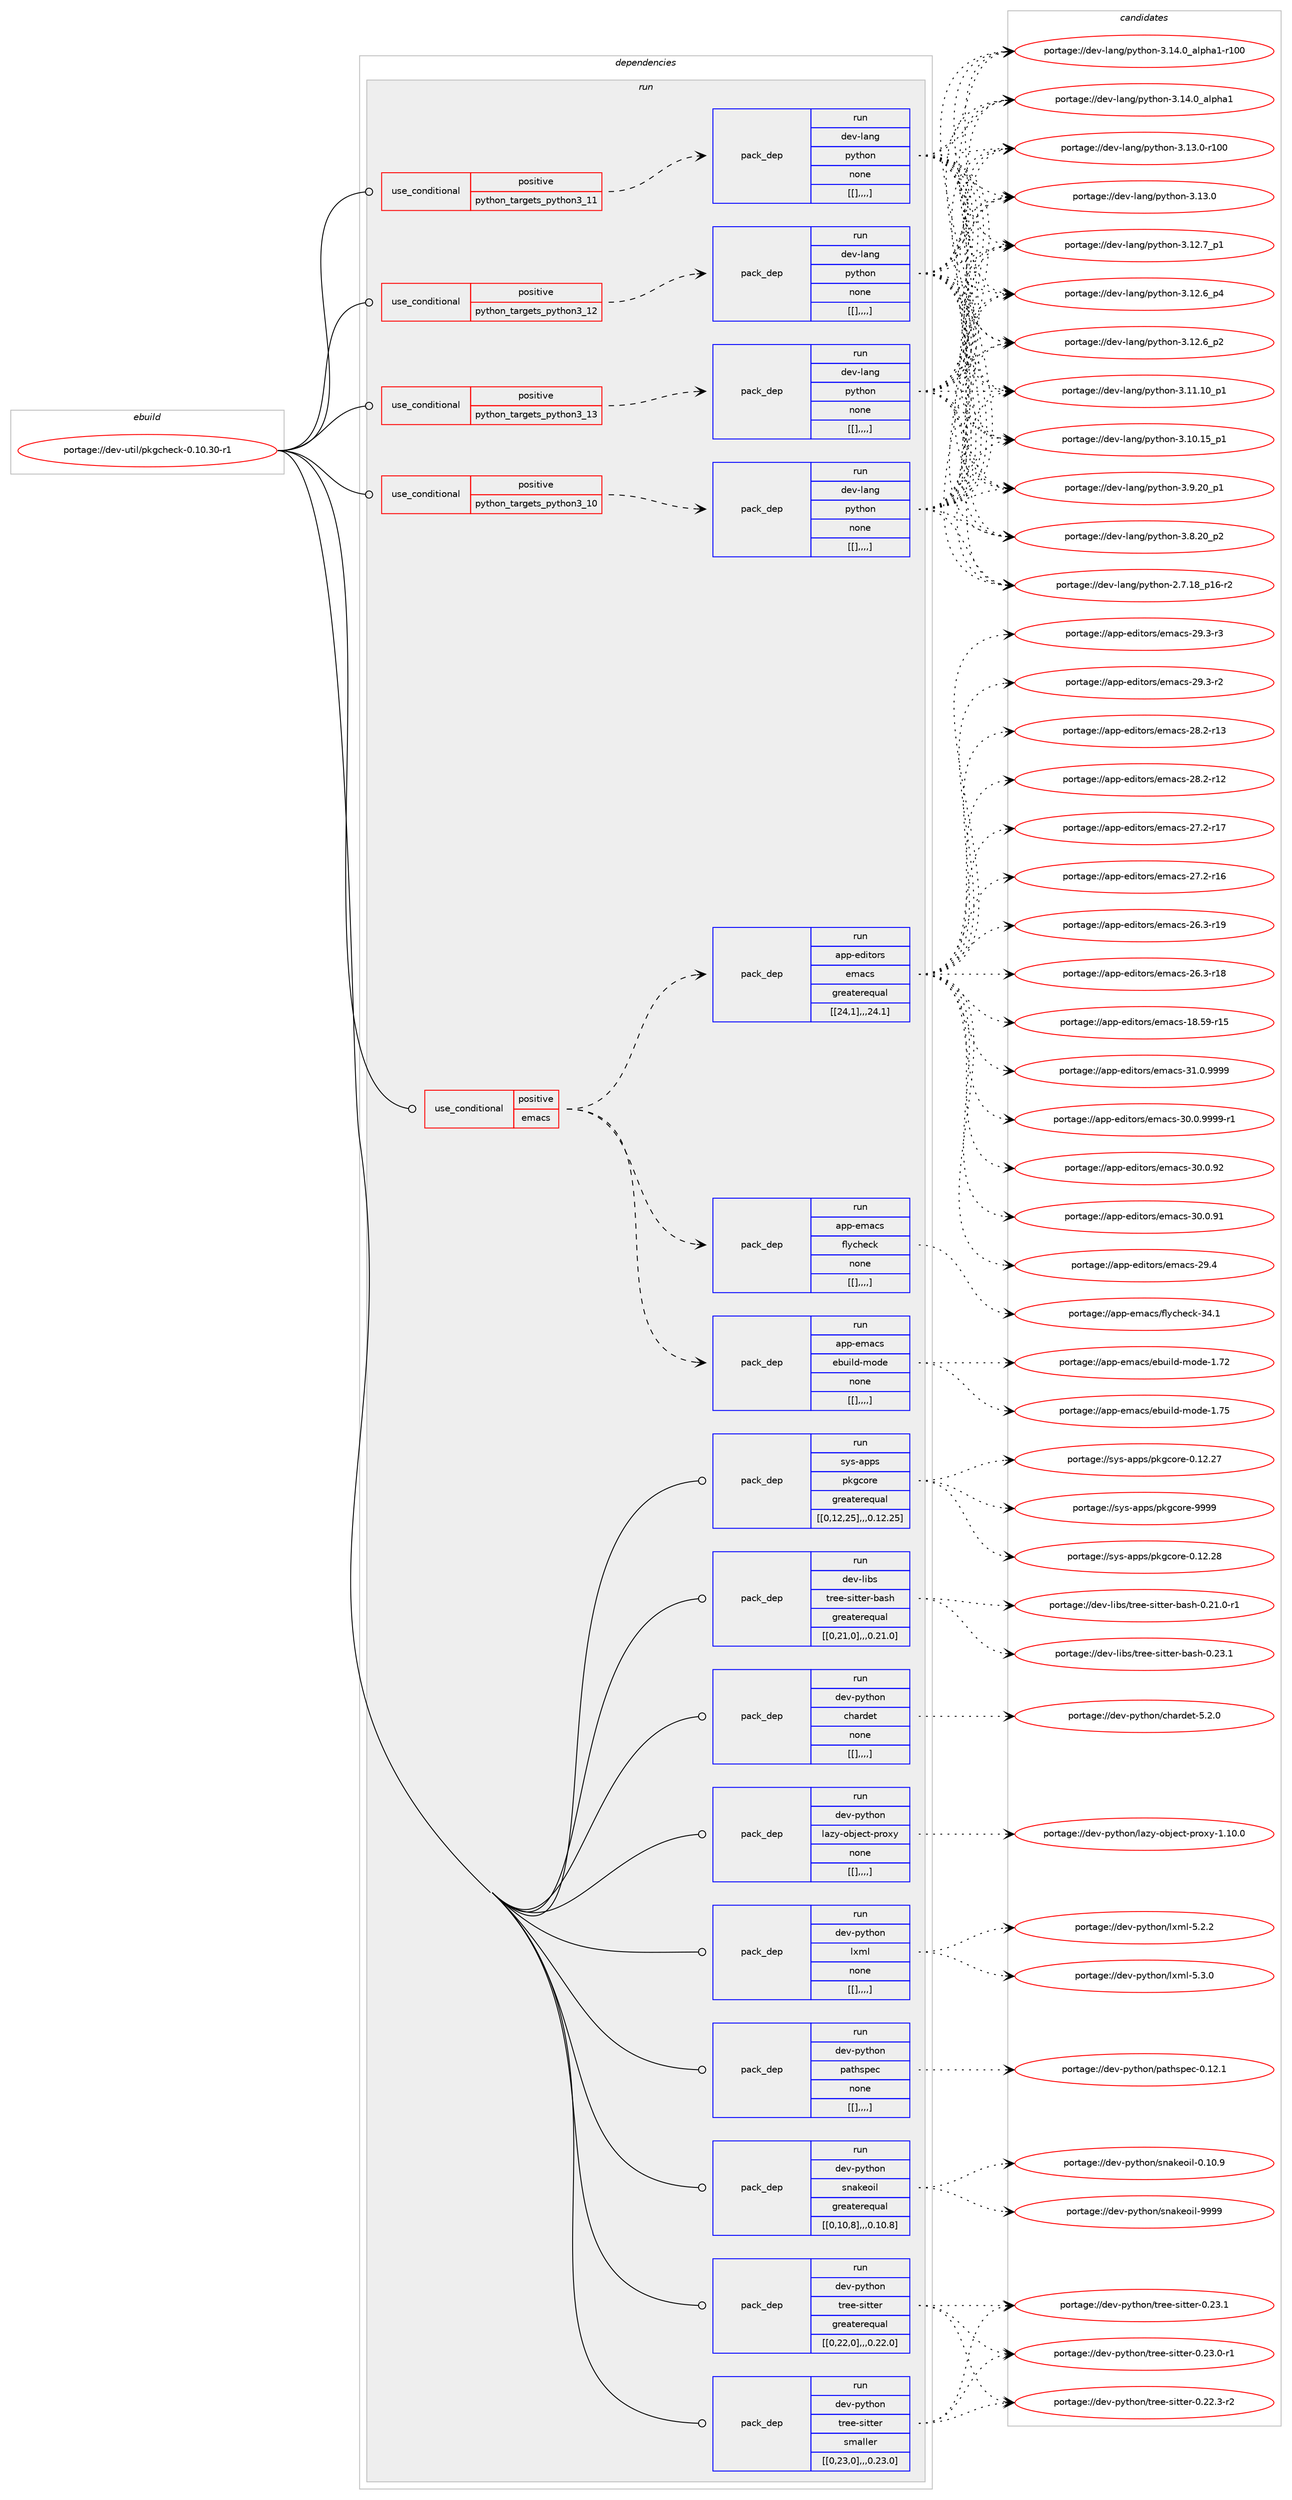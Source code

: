 digraph prolog {

# *************
# Graph options
# *************

newrank=true;
concentrate=true;
compound=true;
graph [rankdir=LR,fontname=Helvetica,fontsize=10,ranksep=1.5];#, ranksep=2.5, nodesep=0.2];
edge  [arrowhead=vee];
node  [fontname=Helvetica,fontsize=10];

# **********
# The ebuild
# **********

subgraph cluster_leftcol {
color=gray;
label=<<i>ebuild</i>>;
id [label="portage://dev-util/pkgcheck-0.10.30-r1", color=red, width=4, href="../dev-util/pkgcheck-0.10.30-r1.svg"];
}

# ****************
# The dependencies
# ****************

subgraph cluster_midcol {
color=gray;
label=<<i>dependencies</i>>;
subgraph cluster_compile {
fillcolor="#eeeeee";
style=filled;
label=<<i>compile</i>>;
}
subgraph cluster_compileandrun {
fillcolor="#eeeeee";
style=filled;
label=<<i>compile and run</i>>;
}
subgraph cluster_run {
fillcolor="#eeeeee";
style=filled;
label=<<i>run</i>>;
subgraph cond65976 {
dependency229790 [label=<<TABLE BORDER="0" CELLBORDER="1" CELLSPACING="0" CELLPADDING="4"><TR><TD ROWSPAN="3" CELLPADDING="10">use_conditional</TD></TR><TR><TD>positive</TD></TR><TR><TD>emacs</TD></TR></TABLE>>, shape=none, color=red];
subgraph pack162281 {
dependency229810 [label=<<TABLE BORDER="0" CELLBORDER="1" CELLSPACING="0" CELLPADDING="4" WIDTH="220"><TR><TD ROWSPAN="6" CELLPADDING="30">pack_dep</TD></TR><TR><TD WIDTH="110">run</TD></TR><TR><TD>app-editors</TD></TR><TR><TD>emacs</TD></TR><TR><TD>greaterequal</TD></TR><TR><TD>[[24,1],,,24.1]</TD></TR></TABLE>>, shape=none, color=blue];
}
dependency229790:e -> dependency229810:w [weight=20,style="dashed",arrowhead="vee"];
subgraph pack162341 {
dependency229873 [label=<<TABLE BORDER="0" CELLBORDER="1" CELLSPACING="0" CELLPADDING="4" WIDTH="220"><TR><TD ROWSPAN="6" CELLPADDING="30">pack_dep</TD></TR><TR><TD WIDTH="110">run</TD></TR><TR><TD>app-emacs</TD></TR><TR><TD>ebuild-mode</TD></TR><TR><TD>none</TD></TR><TR><TD>[[],,,,]</TD></TR></TABLE>>, shape=none, color=blue];
}
dependency229790:e -> dependency229873:w [weight=20,style="dashed",arrowhead="vee"];
subgraph pack162366 {
dependency229915 [label=<<TABLE BORDER="0" CELLBORDER="1" CELLSPACING="0" CELLPADDING="4" WIDTH="220"><TR><TD ROWSPAN="6" CELLPADDING="30">pack_dep</TD></TR><TR><TD WIDTH="110">run</TD></TR><TR><TD>app-emacs</TD></TR><TR><TD>flycheck</TD></TR><TR><TD>none</TD></TR><TR><TD>[[],,,,]</TD></TR></TABLE>>, shape=none, color=blue];
}
dependency229790:e -> dependency229915:w [weight=20,style="dashed",arrowhead="vee"];
}
id:e -> dependency229790:w [weight=20,style="solid",arrowhead="odot"];
subgraph cond66018 {
dependency229930 [label=<<TABLE BORDER="0" CELLBORDER="1" CELLSPACING="0" CELLPADDING="4"><TR><TD ROWSPAN="3" CELLPADDING="10">use_conditional</TD></TR><TR><TD>positive</TD></TR><TR><TD>python_targets_python3_10</TD></TR></TABLE>>, shape=none, color=red];
subgraph pack162376 {
dependency229965 [label=<<TABLE BORDER="0" CELLBORDER="1" CELLSPACING="0" CELLPADDING="4" WIDTH="220"><TR><TD ROWSPAN="6" CELLPADDING="30">pack_dep</TD></TR><TR><TD WIDTH="110">run</TD></TR><TR><TD>dev-lang</TD></TR><TR><TD>python</TD></TR><TR><TD>none</TD></TR><TR><TD>[[],,,,]</TD></TR></TABLE>>, shape=none, color=blue];
}
dependency229930:e -> dependency229965:w [weight=20,style="dashed",arrowhead="vee"];
}
id:e -> dependency229930:w [weight=20,style="solid",arrowhead="odot"];
subgraph cond66048 {
dependency230059 [label=<<TABLE BORDER="0" CELLBORDER="1" CELLSPACING="0" CELLPADDING="4"><TR><TD ROWSPAN="3" CELLPADDING="10">use_conditional</TD></TR><TR><TD>positive</TD></TR><TR><TD>python_targets_python3_11</TD></TR></TABLE>>, shape=none, color=red];
subgraph pack162466 {
dependency230088 [label=<<TABLE BORDER="0" CELLBORDER="1" CELLSPACING="0" CELLPADDING="4" WIDTH="220"><TR><TD ROWSPAN="6" CELLPADDING="30">pack_dep</TD></TR><TR><TD WIDTH="110">run</TD></TR><TR><TD>dev-lang</TD></TR><TR><TD>python</TD></TR><TR><TD>none</TD></TR><TR><TD>[[],,,,]</TD></TR></TABLE>>, shape=none, color=blue];
}
dependency230059:e -> dependency230088:w [weight=20,style="dashed",arrowhead="vee"];
}
id:e -> dependency230059:w [weight=20,style="solid",arrowhead="odot"];
subgraph cond66089 {
dependency230174 [label=<<TABLE BORDER="0" CELLBORDER="1" CELLSPACING="0" CELLPADDING="4"><TR><TD ROWSPAN="3" CELLPADDING="10">use_conditional</TD></TR><TR><TD>positive</TD></TR><TR><TD>python_targets_python3_12</TD></TR></TABLE>>, shape=none, color=red];
subgraph pack162540 {
dependency230176 [label=<<TABLE BORDER="0" CELLBORDER="1" CELLSPACING="0" CELLPADDING="4" WIDTH="220"><TR><TD ROWSPAN="6" CELLPADDING="30">pack_dep</TD></TR><TR><TD WIDTH="110">run</TD></TR><TR><TD>dev-lang</TD></TR><TR><TD>python</TD></TR><TR><TD>none</TD></TR><TR><TD>[[],,,,]</TD></TR></TABLE>>, shape=none, color=blue];
}
dependency230174:e -> dependency230176:w [weight=20,style="dashed",arrowhead="vee"];
}
id:e -> dependency230174:w [weight=20,style="solid",arrowhead="odot"];
subgraph cond66115 {
dependency230199 [label=<<TABLE BORDER="0" CELLBORDER="1" CELLSPACING="0" CELLPADDING="4"><TR><TD ROWSPAN="3" CELLPADDING="10">use_conditional</TD></TR><TR><TD>positive</TD></TR><TR><TD>python_targets_python3_13</TD></TR></TABLE>>, shape=none, color=red];
subgraph pack162558 {
dependency230221 [label=<<TABLE BORDER="0" CELLBORDER="1" CELLSPACING="0" CELLPADDING="4" WIDTH="220"><TR><TD ROWSPAN="6" CELLPADDING="30">pack_dep</TD></TR><TR><TD WIDTH="110">run</TD></TR><TR><TD>dev-lang</TD></TR><TR><TD>python</TD></TR><TR><TD>none</TD></TR><TR><TD>[[],,,,]</TD></TR></TABLE>>, shape=none, color=blue];
}
dependency230199:e -> dependency230221:w [weight=20,style="dashed",arrowhead="vee"];
}
id:e -> dependency230199:w [weight=20,style="solid",arrowhead="odot"];
subgraph pack162574 {
dependency230241 [label=<<TABLE BORDER="0" CELLBORDER="1" CELLSPACING="0" CELLPADDING="4" WIDTH="220"><TR><TD ROWSPAN="6" CELLPADDING="30">pack_dep</TD></TR><TR><TD WIDTH="110">run</TD></TR><TR><TD>dev-libs</TD></TR><TR><TD>tree-sitter-bash</TD></TR><TR><TD>greaterequal</TD></TR><TR><TD>[[0,21,0],,,0.21.0]</TD></TR></TABLE>>, shape=none, color=blue];
}
id:e -> dependency230241:w [weight=20,style="solid",arrowhead="odot"];
subgraph pack162600 {
dependency230275 [label=<<TABLE BORDER="0" CELLBORDER="1" CELLSPACING="0" CELLPADDING="4" WIDTH="220"><TR><TD ROWSPAN="6" CELLPADDING="30">pack_dep</TD></TR><TR><TD WIDTH="110">run</TD></TR><TR><TD>dev-python</TD></TR><TR><TD>chardet</TD></TR><TR><TD>none</TD></TR><TR><TD>[[],,,,]</TD></TR></TABLE>>, shape=none, color=blue];
}
id:e -> dependency230275:w [weight=20,style="solid",arrowhead="odot"];
subgraph pack162624 {
dependency230349 [label=<<TABLE BORDER="0" CELLBORDER="1" CELLSPACING="0" CELLPADDING="4" WIDTH="220"><TR><TD ROWSPAN="6" CELLPADDING="30">pack_dep</TD></TR><TR><TD WIDTH="110">run</TD></TR><TR><TD>dev-python</TD></TR><TR><TD>lazy-object-proxy</TD></TR><TR><TD>none</TD></TR><TR><TD>[[],,,,]</TD></TR></TABLE>>, shape=none, color=blue];
}
id:e -> dependency230349:w [weight=20,style="solid",arrowhead="odot"];
subgraph pack162669 {
dependency230407 [label=<<TABLE BORDER="0" CELLBORDER="1" CELLSPACING="0" CELLPADDING="4" WIDTH="220"><TR><TD ROWSPAN="6" CELLPADDING="30">pack_dep</TD></TR><TR><TD WIDTH="110">run</TD></TR><TR><TD>dev-python</TD></TR><TR><TD>lxml</TD></TR><TR><TD>none</TD></TR><TR><TD>[[],,,,]</TD></TR></TABLE>>, shape=none, color=blue];
}
id:e -> dependency230407:w [weight=20,style="solid",arrowhead="odot"];
subgraph pack162718 {
dependency230432 [label=<<TABLE BORDER="0" CELLBORDER="1" CELLSPACING="0" CELLPADDING="4" WIDTH="220"><TR><TD ROWSPAN="6" CELLPADDING="30">pack_dep</TD></TR><TR><TD WIDTH="110">run</TD></TR><TR><TD>dev-python</TD></TR><TR><TD>pathspec</TD></TR><TR><TD>none</TD></TR><TR><TD>[[],,,,]</TD></TR></TABLE>>, shape=none, color=blue];
}
id:e -> dependency230432:w [weight=20,style="solid",arrowhead="odot"];
subgraph pack162731 {
dependency230456 [label=<<TABLE BORDER="0" CELLBORDER="1" CELLSPACING="0" CELLPADDING="4" WIDTH="220"><TR><TD ROWSPAN="6" CELLPADDING="30">pack_dep</TD></TR><TR><TD WIDTH="110">run</TD></TR><TR><TD>dev-python</TD></TR><TR><TD>snakeoil</TD></TR><TR><TD>greaterequal</TD></TR><TR><TD>[[0,10,8],,,0.10.8]</TD></TR></TABLE>>, shape=none, color=blue];
}
id:e -> dependency230456:w [weight=20,style="solid",arrowhead="odot"];
subgraph pack162777 {
dependency230529 [label=<<TABLE BORDER="0" CELLBORDER="1" CELLSPACING="0" CELLPADDING="4" WIDTH="220"><TR><TD ROWSPAN="6" CELLPADDING="30">pack_dep</TD></TR><TR><TD WIDTH="110">run</TD></TR><TR><TD>dev-python</TD></TR><TR><TD>tree-sitter</TD></TR><TR><TD>greaterequal</TD></TR><TR><TD>[[0,22,0],,,0.22.0]</TD></TR></TABLE>>, shape=none, color=blue];
}
id:e -> dependency230529:w [weight=20,style="solid",arrowhead="odot"];
subgraph pack162888 {
dependency230671 [label=<<TABLE BORDER="0" CELLBORDER="1" CELLSPACING="0" CELLPADDING="4" WIDTH="220"><TR><TD ROWSPAN="6" CELLPADDING="30">pack_dep</TD></TR><TR><TD WIDTH="110">run</TD></TR><TR><TD>dev-python</TD></TR><TR><TD>tree-sitter</TD></TR><TR><TD>smaller</TD></TR><TR><TD>[[0,23,0],,,0.23.0]</TD></TR></TABLE>>, shape=none, color=blue];
}
id:e -> dependency230671:w [weight=20,style="solid",arrowhead="odot"];
subgraph pack162906 {
dependency230676 [label=<<TABLE BORDER="0" CELLBORDER="1" CELLSPACING="0" CELLPADDING="4" WIDTH="220"><TR><TD ROWSPAN="6" CELLPADDING="30">pack_dep</TD></TR><TR><TD WIDTH="110">run</TD></TR><TR><TD>sys-apps</TD></TR><TR><TD>pkgcore</TD></TR><TR><TD>greaterequal</TD></TR><TR><TD>[[0,12,25],,,0.12.25]</TD></TR></TABLE>>, shape=none, color=blue];
}
id:e -> dependency230676:w [weight=20,style="solid",arrowhead="odot"];
}
}

# **************
# The candidates
# **************

subgraph cluster_choices {
rank=same;
color=gray;
label=<<i>candidates</i>>;

subgraph choice162174 {
color=black;
nodesep=1;
choice971121124510110010511611111411547101109979911545514946484657575757 [label="portage://app-editors/emacs-31.0.9999", color=red, width=4,href="../app-editors/emacs-31.0.9999.svg"];
choice9711211245101100105116111114115471011099799115455148464846575757574511449 [label="portage://app-editors/emacs-30.0.9999-r1", color=red, width=4,href="../app-editors/emacs-30.0.9999-r1.svg"];
choice97112112451011001051161111141154710110997991154551484648465750 [label="portage://app-editors/emacs-30.0.92", color=red, width=4,href="../app-editors/emacs-30.0.92.svg"];
choice97112112451011001051161111141154710110997991154551484648465749 [label="portage://app-editors/emacs-30.0.91", color=red, width=4,href="../app-editors/emacs-30.0.91.svg"];
choice97112112451011001051161111141154710110997991154550574652 [label="portage://app-editors/emacs-29.4", color=red, width=4,href="../app-editors/emacs-29.4.svg"];
choice971121124510110010511611111411547101109979911545505746514511451 [label="portage://app-editors/emacs-29.3-r3", color=red, width=4,href="../app-editors/emacs-29.3-r3.svg"];
choice971121124510110010511611111411547101109979911545505746514511450 [label="portage://app-editors/emacs-29.3-r2", color=red, width=4,href="../app-editors/emacs-29.3-r2.svg"];
choice97112112451011001051161111141154710110997991154550564650451144951 [label="portage://app-editors/emacs-28.2-r13", color=red, width=4,href="../app-editors/emacs-28.2-r13.svg"];
choice97112112451011001051161111141154710110997991154550564650451144950 [label="portage://app-editors/emacs-28.2-r12", color=red, width=4,href="../app-editors/emacs-28.2-r12.svg"];
choice97112112451011001051161111141154710110997991154550554650451144955 [label="portage://app-editors/emacs-27.2-r17", color=red, width=4,href="../app-editors/emacs-27.2-r17.svg"];
choice97112112451011001051161111141154710110997991154550554650451144954 [label="portage://app-editors/emacs-27.2-r16", color=red, width=4,href="../app-editors/emacs-27.2-r16.svg"];
choice97112112451011001051161111141154710110997991154550544651451144957 [label="portage://app-editors/emacs-26.3-r19", color=red, width=4,href="../app-editors/emacs-26.3-r19.svg"];
choice97112112451011001051161111141154710110997991154550544651451144956 [label="portage://app-editors/emacs-26.3-r18", color=red, width=4,href="../app-editors/emacs-26.3-r18.svg"];
choice9711211245101100105116111114115471011099799115454956465357451144953 [label="portage://app-editors/emacs-18.59-r15", color=red, width=4,href="../app-editors/emacs-18.59-r15.svg"];
dependency229810:e -> choice971121124510110010511611111411547101109979911545514946484657575757:w [style=dotted,weight="100"];
dependency229810:e -> choice9711211245101100105116111114115471011099799115455148464846575757574511449:w [style=dotted,weight="100"];
dependency229810:e -> choice97112112451011001051161111141154710110997991154551484648465750:w [style=dotted,weight="100"];
dependency229810:e -> choice97112112451011001051161111141154710110997991154551484648465749:w [style=dotted,weight="100"];
dependency229810:e -> choice97112112451011001051161111141154710110997991154550574652:w [style=dotted,weight="100"];
dependency229810:e -> choice971121124510110010511611111411547101109979911545505746514511451:w [style=dotted,weight="100"];
dependency229810:e -> choice971121124510110010511611111411547101109979911545505746514511450:w [style=dotted,weight="100"];
dependency229810:e -> choice97112112451011001051161111141154710110997991154550564650451144951:w [style=dotted,weight="100"];
dependency229810:e -> choice97112112451011001051161111141154710110997991154550564650451144950:w [style=dotted,weight="100"];
dependency229810:e -> choice97112112451011001051161111141154710110997991154550554650451144955:w [style=dotted,weight="100"];
dependency229810:e -> choice97112112451011001051161111141154710110997991154550554650451144954:w [style=dotted,weight="100"];
dependency229810:e -> choice97112112451011001051161111141154710110997991154550544651451144957:w [style=dotted,weight="100"];
dependency229810:e -> choice97112112451011001051161111141154710110997991154550544651451144956:w [style=dotted,weight="100"];
dependency229810:e -> choice9711211245101100105116111114115471011099799115454956465357451144953:w [style=dotted,weight="100"];
}
subgraph choice162200 {
color=black;
nodesep=1;
choice971121124510110997991154710198117105108100451091111001014549465553 [label="portage://app-emacs/ebuild-mode-1.75", color=red, width=4,href="../app-emacs/ebuild-mode-1.75.svg"];
choice971121124510110997991154710198117105108100451091111001014549465550 [label="portage://app-emacs/ebuild-mode-1.72", color=red, width=4,href="../app-emacs/ebuild-mode-1.72.svg"];
dependency229873:e -> choice971121124510110997991154710198117105108100451091111001014549465553:w [style=dotted,weight="100"];
dependency229873:e -> choice971121124510110997991154710198117105108100451091111001014549465550:w [style=dotted,weight="100"];
}
subgraph choice162215 {
color=black;
nodesep=1;
choice971121124510110997991154710210812199104101991074551524649 [label="portage://app-emacs/flycheck-34.1", color=red, width=4,href="../app-emacs/flycheck-34.1.svg"];
dependency229915:e -> choice971121124510110997991154710210812199104101991074551524649:w [style=dotted,weight="100"];
}
subgraph choice162234 {
color=black;
nodesep=1;
choice100101118451089711010347112121116104111110455146495246489597108112104974945114494848 [label="portage://dev-lang/python-3.14.0_alpha1-r100", color=red, width=4,href="../dev-lang/python-3.14.0_alpha1-r100.svg"];
choice1001011184510897110103471121211161041111104551464952464895971081121049749 [label="portage://dev-lang/python-3.14.0_alpha1", color=red, width=4,href="../dev-lang/python-3.14.0_alpha1.svg"];
choice1001011184510897110103471121211161041111104551464951464845114494848 [label="portage://dev-lang/python-3.13.0-r100", color=red, width=4,href="../dev-lang/python-3.13.0-r100.svg"];
choice10010111845108971101034711212111610411111045514649514648 [label="portage://dev-lang/python-3.13.0", color=red, width=4,href="../dev-lang/python-3.13.0.svg"];
choice100101118451089711010347112121116104111110455146495046559511249 [label="portage://dev-lang/python-3.12.7_p1", color=red, width=4,href="../dev-lang/python-3.12.7_p1.svg"];
choice100101118451089711010347112121116104111110455146495046549511252 [label="portage://dev-lang/python-3.12.6_p4", color=red, width=4,href="../dev-lang/python-3.12.6_p4.svg"];
choice100101118451089711010347112121116104111110455146495046549511250 [label="portage://dev-lang/python-3.12.6_p2", color=red, width=4,href="../dev-lang/python-3.12.6_p2.svg"];
choice10010111845108971101034711212111610411111045514649494649489511249 [label="portage://dev-lang/python-3.11.10_p1", color=red, width=4,href="../dev-lang/python-3.11.10_p1.svg"];
choice10010111845108971101034711212111610411111045514649484649539511249 [label="portage://dev-lang/python-3.10.15_p1", color=red, width=4,href="../dev-lang/python-3.10.15_p1.svg"];
choice100101118451089711010347112121116104111110455146574650489511249 [label="portage://dev-lang/python-3.9.20_p1", color=red, width=4,href="../dev-lang/python-3.9.20_p1.svg"];
choice100101118451089711010347112121116104111110455146564650489511250 [label="portage://dev-lang/python-3.8.20_p2", color=red, width=4,href="../dev-lang/python-3.8.20_p2.svg"];
choice100101118451089711010347112121116104111110455046554649569511249544511450 [label="portage://dev-lang/python-2.7.18_p16-r2", color=red, width=4,href="../dev-lang/python-2.7.18_p16-r2.svg"];
dependency229965:e -> choice100101118451089711010347112121116104111110455146495246489597108112104974945114494848:w [style=dotted,weight="100"];
dependency229965:e -> choice1001011184510897110103471121211161041111104551464952464895971081121049749:w [style=dotted,weight="100"];
dependency229965:e -> choice1001011184510897110103471121211161041111104551464951464845114494848:w [style=dotted,weight="100"];
dependency229965:e -> choice10010111845108971101034711212111610411111045514649514648:w [style=dotted,weight="100"];
dependency229965:e -> choice100101118451089711010347112121116104111110455146495046559511249:w [style=dotted,weight="100"];
dependency229965:e -> choice100101118451089711010347112121116104111110455146495046549511252:w [style=dotted,weight="100"];
dependency229965:e -> choice100101118451089711010347112121116104111110455146495046549511250:w [style=dotted,weight="100"];
dependency229965:e -> choice10010111845108971101034711212111610411111045514649494649489511249:w [style=dotted,weight="100"];
dependency229965:e -> choice10010111845108971101034711212111610411111045514649484649539511249:w [style=dotted,weight="100"];
dependency229965:e -> choice100101118451089711010347112121116104111110455146574650489511249:w [style=dotted,weight="100"];
dependency229965:e -> choice100101118451089711010347112121116104111110455146564650489511250:w [style=dotted,weight="100"];
dependency229965:e -> choice100101118451089711010347112121116104111110455046554649569511249544511450:w [style=dotted,weight="100"];
}
subgraph choice162276 {
color=black;
nodesep=1;
choice100101118451089711010347112121116104111110455146495246489597108112104974945114494848 [label="portage://dev-lang/python-3.14.0_alpha1-r100", color=red, width=4,href="../dev-lang/python-3.14.0_alpha1-r100.svg"];
choice1001011184510897110103471121211161041111104551464952464895971081121049749 [label="portage://dev-lang/python-3.14.0_alpha1", color=red, width=4,href="../dev-lang/python-3.14.0_alpha1.svg"];
choice1001011184510897110103471121211161041111104551464951464845114494848 [label="portage://dev-lang/python-3.13.0-r100", color=red, width=4,href="../dev-lang/python-3.13.0-r100.svg"];
choice10010111845108971101034711212111610411111045514649514648 [label="portage://dev-lang/python-3.13.0", color=red, width=4,href="../dev-lang/python-3.13.0.svg"];
choice100101118451089711010347112121116104111110455146495046559511249 [label="portage://dev-lang/python-3.12.7_p1", color=red, width=4,href="../dev-lang/python-3.12.7_p1.svg"];
choice100101118451089711010347112121116104111110455146495046549511252 [label="portage://dev-lang/python-3.12.6_p4", color=red, width=4,href="../dev-lang/python-3.12.6_p4.svg"];
choice100101118451089711010347112121116104111110455146495046549511250 [label="portage://dev-lang/python-3.12.6_p2", color=red, width=4,href="../dev-lang/python-3.12.6_p2.svg"];
choice10010111845108971101034711212111610411111045514649494649489511249 [label="portage://dev-lang/python-3.11.10_p1", color=red, width=4,href="../dev-lang/python-3.11.10_p1.svg"];
choice10010111845108971101034711212111610411111045514649484649539511249 [label="portage://dev-lang/python-3.10.15_p1", color=red, width=4,href="../dev-lang/python-3.10.15_p1.svg"];
choice100101118451089711010347112121116104111110455146574650489511249 [label="portage://dev-lang/python-3.9.20_p1", color=red, width=4,href="../dev-lang/python-3.9.20_p1.svg"];
choice100101118451089711010347112121116104111110455146564650489511250 [label="portage://dev-lang/python-3.8.20_p2", color=red, width=4,href="../dev-lang/python-3.8.20_p2.svg"];
choice100101118451089711010347112121116104111110455046554649569511249544511450 [label="portage://dev-lang/python-2.7.18_p16-r2", color=red, width=4,href="../dev-lang/python-2.7.18_p16-r2.svg"];
dependency230088:e -> choice100101118451089711010347112121116104111110455146495246489597108112104974945114494848:w [style=dotted,weight="100"];
dependency230088:e -> choice1001011184510897110103471121211161041111104551464952464895971081121049749:w [style=dotted,weight="100"];
dependency230088:e -> choice1001011184510897110103471121211161041111104551464951464845114494848:w [style=dotted,weight="100"];
dependency230088:e -> choice10010111845108971101034711212111610411111045514649514648:w [style=dotted,weight="100"];
dependency230088:e -> choice100101118451089711010347112121116104111110455146495046559511249:w [style=dotted,weight="100"];
dependency230088:e -> choice100101118451089711010347112121116104111110455146495046549511252:w [style=dotted,weight="100"];
dependency230088:e -> choice100101118451089711010347112121116104111110455146495046549511250:w [style=dotted,weight="100"];
dependency230088:e -> choice10010111845108971101034711212111610411111045514649494649489511249:w [style=dotted,weight="100"];
dependency230088:e -> choice10010111845108971101034711212111610411111045514649484649539511249:w [style=dotted,weight="100"];
dependency230088:e -> choice100101118451089711010347112121116104111110455146574650489511249:w [style=dotted,weight="100"];
dependency230088:e -> choice100101118451089711010347112121116104111110455146564650489511250:w [style=dotted,weight="100"];
dependency230088:e -> choice100101118451089711010347112121116104111110455046554649569511249544511450:w [style=dotted,weight="100"];
}
subgraph choice162289 {
color=black;
nodesep=1;
choice100101118451089711010347112121116104111110455146495246489597108112104974945114494848 [label="portage://dev-lang/python-3.14.0_alpha1-r100", color=red, width=4,href="../dev-lang/python-3.14.0_alpha1-r100.svg"];
choice1001011184510897110103471121211161041111104551464952464895971081121049749 [label="portage://dev-lang/python-3.14.0_alpha1", color=red, width=4,href="../dev-lang/python-3.14.0_alpha1.svg"];
choice1001011184510897110103471121211161041111104551464951464845114494848 [label="portage://dev-lang/python-3.13.0-r100", color=red, width=4,href="../dev-lang/python-3.13.0-r100.svg"];
choice10010111845108971101034711212111610411111045514649514648 [label="portage://dev-lang/python-3.13.0", color=red, width=4,href="../dev-lang/python-3.13.0.svg"];
choice100101118451089711010347112121116104111110455146495046559511249 [label="portage://dev-lang/python-3.12.7_p1", color=red, width=4,href="../dev-lang/python-3.12.7_p1.svg"];
choice100101118451089711010347112121116104111110455146495046549511252 [label="portage://dev-lang/python-3.12.6_p4", color=red, width=4,href="../dev-lang/python-3.12.6_p4.svg"];
choice100101118451089711010347112121116104111110455146495046549511250 [label="portage://dev-lang/python-3.12.6_p2", color=red, width=4,href="../dev-lang/python-3.12.6_p2.svg"];
choice10010111845108971101034711212111610411111045514649494649489511249 [label="portage://dev-lang/python-3.11.10_p1", color=red, width=4,href="../dev-lang/python-3.11.10_p1.svg"];
choice10010111845108971101034711212111610411111045514649484649539511249 [label="portage://dev-lang/python-3.10.15_p1", color=red, width=4,href="../dev-lang/python-3.10.15_p1.svg"];
choice100101118451089711010347112121116104111110455146574650489511249 [label="portage://dev-lang/python-3.9.20_p1", color=red, width=4,href="../dev-lang/python-3.9.20_p1.svg"];
choice100101118451089711010347112121116104111110455146564650489511250 [label="portage://dev-lang/python-3.8.20_p2", color=red, width=4,href="../dev-lang/python-3.8.20_p2.svg"];
choice100101118451089711010347112121116104111110455046554649569511249544511450 [label="portage://dev-lang/python-2.7.18_p16-r2", color=red, width=4,href="../dev-lang/python-2.7.18_p16-r2.svg"];
dependency230176:e -> choice100101118451089711010347112121116104111110455146495246489597108112104974945114494848:w [style=dotted,weight="100"];
dependency230176:e -> choice1001011184510897110103471121211161041111104551464952464895971081121049749:w [style=dotted,weight="100"];
dependency230176:e -> choice1001011184510897110103471121211161041111104551464951464845114494848:w [style=dotted,weight="100"];
dependency230176:e -> choice10010111845108971101034711212111610411111045514649514648:w [style=dotted,weight="100"];
dependency230176:e -> choice100101118451089711010347112121116104111110455146495046559511249:w [style=dotted,weight="100"];
dependency230176:e -> choice100101118451089711010347112121116104111110455146495046549511252:w [style=dotted,weight="100"];
dependency230176:e -> choice100101118451089711010347112121116104111110455146495046549511250:w [style=dotted,weight="100"];
dependency230176:e -> choice10010111845108971101034711212111610411111045514649494649489511249:w [style=dotted,weight="100"];
dependency230176:e -> choice10010111845108971101034711212111610411111045514649484649539511249:w [style=dotted,weight="100"];
dependency230176:e -> choice100101118451089711010347112121116104111110455146574650489511249:w [style=dotted,weight="100"];
dependency230176:e -> choice100101118451089711010347112121116104111110455146564650489511250:w [style=dotted,weight="100"];
dependency230176:e -> choice100101118451089711010347112121116104111110455046554649569511249544511450:w [style=dotted,weight="100"];
}
subgraph choice162294 {
color=black;
nodesep=1;
choice100101118451089711010347112121116104111110455146495246489597108112104974945114494848 [label="portage://dev-lang/python-3.14.0_alpha1-r100", color=red, width=4,href="../dev-lang/python-3.14.0_alpha1-r100.svg"];
choice1001011184510897110103471121211161041111104551464952464895971081121049749 [label="portage://dev-lang/python-3.14.0_alpha1", color=red, width=4,href="../dev-lang/python-3.14.0_alpha1.svg"];
choice1001011184510897110103471121211161041111104551464951464845114494848 [label="portage://dev-lang/python-3.13.0-r100", color=red, width=4,href="../dev-lang/python-3.13.0-r100.svg"];
choice10010111845108971101034711212111610411111045514649514648 [label="portage://dev-lang/python-3.13.0", color=red, width=4,href="../dev-lang/python-3.13.0.svg"];
choice100101118451089711010347112121116104111110455146495046559511249 [label="portage://dev-lang/python-3.12.7_p1", color=red, width=4,href="../dev-lang/python-3.12.7_p1.svg"];
choice100101118451089711010347112121116104111110455146495046549511252 [label="portage://dev-lang/python-3.12.6_p4", color=red, width=4,href="../dev-lang/python-3.12.6_p4.svg"];
choice100101118451089711010347112121116104111110455146495046549511250 [label="portage://dev-lang/python-3.12.6_p2", color=red, width=4,href="../dev-lang/python-3.12.6_p2.svg"];
choice10010111845108971101034711212111610411111045514649494649489511249 [label="portage://dev-lang/python-3.11.10_p1", color=red, width=4,href="../dev-lang/python-3.11.10_p1.svg"];
choice10010111845108971101034711212111610411111045514649484649539511249 [label="portage://dev-lang/python-3.10.15_p1", color=red, width=4,href="../dev-lang/python-3.10.15_p1.svg"];
choice100101118451089711010347112121116104111110455146574650489511249 [label="portage://dev-lang/python-3.9.20_p1", color=red, width=4,href="../dev-lang/python-3.9.20_p1.svg"];
choice100101118451089711010347112121116104111110455146564650489511250 [label="portage://dev-lang/python-3.8.20_p2", color=red, width=4,href="../dev-lang/python-3.8.20_p2.svg"];
choice100101118451089711010347112121116104111110455046554649569511249544511450 [label="portage://dev-lang/python-2.7.18_p16-r2", color=red, width=4,href="../dev-lang/python-2.7.18_p16-r2.svg"];
dependency230221:e -> choice100101118451089711010347112121116104111110455146495246489597108112104974945114494848:w [style=dotted,weight="100"];
dependency230221:e -> choice1001011184510897110103471121211161041111104551464952464895971081121049749:w [style=dotted,weight="100"];
dependency230221:e -> choice1001011184510897110103471121211161041111104551464951464845114494848:w [style=dotted,weight="100"];
dependency230221:e -> choice10010111845108971101034711212111610411111045514649514648:w [style=dotted,weight="100"];
dependency230221:e -> choice100101118451089711010347112121116104111110455146495046559511249:w [style=dotted,weight="100"];
dependency230221:e -> choice100101118451089711010347112121116104111110455146495046549511252:w [style=dotted,weight="100"];
dependency230221:e -> choice100101118451089711010347112121116104111110455146495046549511250:w [style=dotted,weight="100"];
dependency230221:e -> choice10010111845108971101034711212111610411111045514649494649489511249:w [style=dotted,weight="100"];
dependency230221:e -> choice10010111845108971101034711212111610411111045514649484649539511249:w [style=dotted,weight="100"];
dependency230221:e -> choice100101118451089711010347112121116104111110455146574650489511249:w [style=dotted,weight="100"];
dependency230221:e -> choice100101118451089711010347112121116104111110455146564650489511250:w [style=dotted,weight="100"];
dependency230221:e -> choice100101118451089711010347112121116104111110455046554649569511249544511450:w [style=dotted,weight="100"];
}
subgraph choice162298 {
color=black;
nodesep=1;
choice1001011184510810598115471161141011014511510511611610111445989711510445484650514649 [label="portage://dev-libs/tree-sitter-bash-0.23.1", color=red, width=4,href="../dev-libs/tree-sitter-bash-0.23.1.svg"];
choice10010111845108105981154711611410110145115105116116101114459897115104454846504946484511449 [label="portage://dev-libs/tree-sitter-bash-0.21.0-r1", color=red, width=4,href="../dev-libs/tree-sitter-bash-0.21.0-r1.svg"];
dependency230241:e -> choice1001011184510810598115471161141011014511510511611610111445989711510445484650514649:w [style=dotted,weight="100"];
dependency230241:e -> choice10010111845108105981154711611410110145115105116116101114459897115104454846504946484511449:w [style=dotted,weight="100"];
}
subgraph choice162329 {
color=black;
nodesep=1;
choice10010111845112121116104111110479910497114100101116455346504648 [label="portage://dev-python/chardet-5.2.0", color=red, width=4,href="../dev-python/chardet-5.2.0.svg"];
dependency230275:e -> choice10010111845112121116104111110479910497114100101116455346504648:w [style=dotted,weight="100"];
}
subgraph choice162344 {
color=black;
nodesep=1;
choice1001011184511212111610411111047108971221214511198106101991164511211411112012145494649484648 [label="portage://dev-python/lazy-object-proxy-1.10.0", color=red, width=4,href="../dev-python/lazy-object-proxy-1.10.0.svg"];
dependency230349:e -> choice1001011184511212111610411111047108971221214511198106101991164511211411112012145494649484648:w [style=dotted,weight="100"];
}
subgraph choice162377 {
color=black;
nodesep=1;
choice1001011184511212111610411111047108120109108455346514648 [label="portage://dev-python/lxml-5.3.0", color=red, width=4,href="../dev-python/lxml-5.3.0.svg"];
choice1001011184511212111610411111047108120109108455346504650 [label="portage://dev-python/lxml-5.2.2", color=red, width=4,href="../dev-python/lxml-5.2.2.svg"];
dependency230407:e -> choice1001011184511212111610411111047108120109108455346514648:w [style=dotted,weight="100"];
dependency230407:e -> choice1001011184511212111610411111047108120109108455346504650:w [style=dotted,weight="100"];
}
subgraph choice162394 {
color=black;
nodesep=1;
choice1001011184511212111610411111047112971161041151121019945484649504649 [label="portage://dev-python/pathspec-0.12.1", color=red, width=4,href="../dev-python/pathspec-0.12.1.svg"];
dependency230432:e -> choice1001011184511212111610411111047112971161041151121019945484649504649:w [style=dotted,weight="100"];
}
subgraph choice162395 {
color=black;
nodesep=1;
choice1001011184511212111610411111047115110971071011111051084557575757 [label="portage://dev-python/snakeoil-9999", color=red, width=4,href="../dev-python/snakeoil-9999.svg"];
choice10010111845112121116104111110471151109710710111110510845484649484657 [label="portage://dev-python/snakeoil-0.10.9", color=red, width=4,href="../dev-python/snakeoil-0.10.9.svg"];
dependency230456:e -> choice1001011184511212111610411111047115110971071011111051084557575757:w [style=dotted,weight="100"];
dependency230456:e -> choice10010111845112121116104111110471151109710710111110510845484649484657:w [style=dotted,weight="100"];
}
subgraph choice162415 {
color=black;
nodesep=1;
choice10010111845112121116104111110471161141011014511510511611610111445484650514649 [label="portage://dev-python/tree-sitter-0.23.1", color=red, width=4,href="../dev-python/tree-sitter-0.23.1.svg"];
choice100101118451121211161041111104711611410110145115105116116101114454846505146484511449 [label="portage://dev-python/tree-sitter-0.23.0-r1", color=red, width=4,href="../dev-python/tree-sitter-0.23.0-r1.svg"];
choice100101118451121211161041111104711611410110145115105116116101114454846505046514511450 [label="portage://dev-python/tree-sitter-0.22.3-r2", color=red, width=4,href="../dev-python/tree-sitter-0.22.3-r2.svg"];
dependency230529:e -> choice10010111845112121116104111110471161141011014511510511611610111445484650514649:w [style=dotted,weight="100"];
dependency230529:e -> choice100101118451121211161041111104711611410110145115105116116101114454846505146484511449:w [style=dotted,weight="100"];
dependency230529:e -> choice100101118451121211161041111104711611410110145115105116116101114454846505046514511450:w [style=dotted,weight="100"];
}
subgraph choice162420 {
color=black;
nodesep=1;
choice10010111845112121116104111110471161141011014511510511611610111445484650514649 [label="portage://dev-python/tree-sitter-0.23.1", color=red, width=4,href="../dev-python/tree-sitter-0.23.1.svg"];
choice100101118451121211161041111104711611410110145115105116116101114454846505146484511449 [label="portage://dev-python/tree-sitter-0.23.0-r1", color=red, width=4,href="../dev-python/tree-sitter-0.23.0-r1.svg"];
choice100101118451121211161041111104711611410110145115105116116101114454846505046514511450 [label="portage://dev-python/tree-sitter-0.22.3-r2", color=red, width=4,href="../dev-python/tree-sitter-0.22.3-r2.svg"];
dependency230671:e -> choice10010111845112121116104111110471161141011014511510511611610111445484650514649:w [style=dotted,weight="100"];
dependency230671:e -> choice100101118451121211161041111104711611410110145115105116116101114454846505146484511449:w [style=dotted,weight="100"];
dependency230671:e -> choice100101118451121211161041111104711611410110145115105116116101114454846505046514511450:w [style=dotted,weight="100"];
}
subgraph choice162422 {
color=black;
nodesep=1;
choice115121115459711211211547112107103991111141014557575757 [label="portage://sys-apps/pkgcore-9999", color=red, width=4,href="../sys-apps/pkgcore-9999.svg"];
choice115121115459711211211547112107103991111141014548464950465056 [label="portage://sys-apps/pkgcore-0.12.28", color=red, width=4,href="../sys-apps/pkgcore-0.12.28.svg"];
choice115121115459711211211547112107103991111141014548464950465055 [label="portage://sys-apps/pkgcore-0.12.27", color=red, width=4,href="../sys-apps/pkgcore-0.12.27.svg"];
dependency230676:e -> choice115121115459711211211547112107103991111141014557575757:w [style=dotted,weight="100"];
dependency230676:e -> choice115121115459711211211547112107103991111141014548464950465056:w [style=dotted,weight="100"];
dependency230676:e -> choice115121115459711211211547112107103991111141014548464950465055:w [style=dotted,weight="100"];
}
}

}
